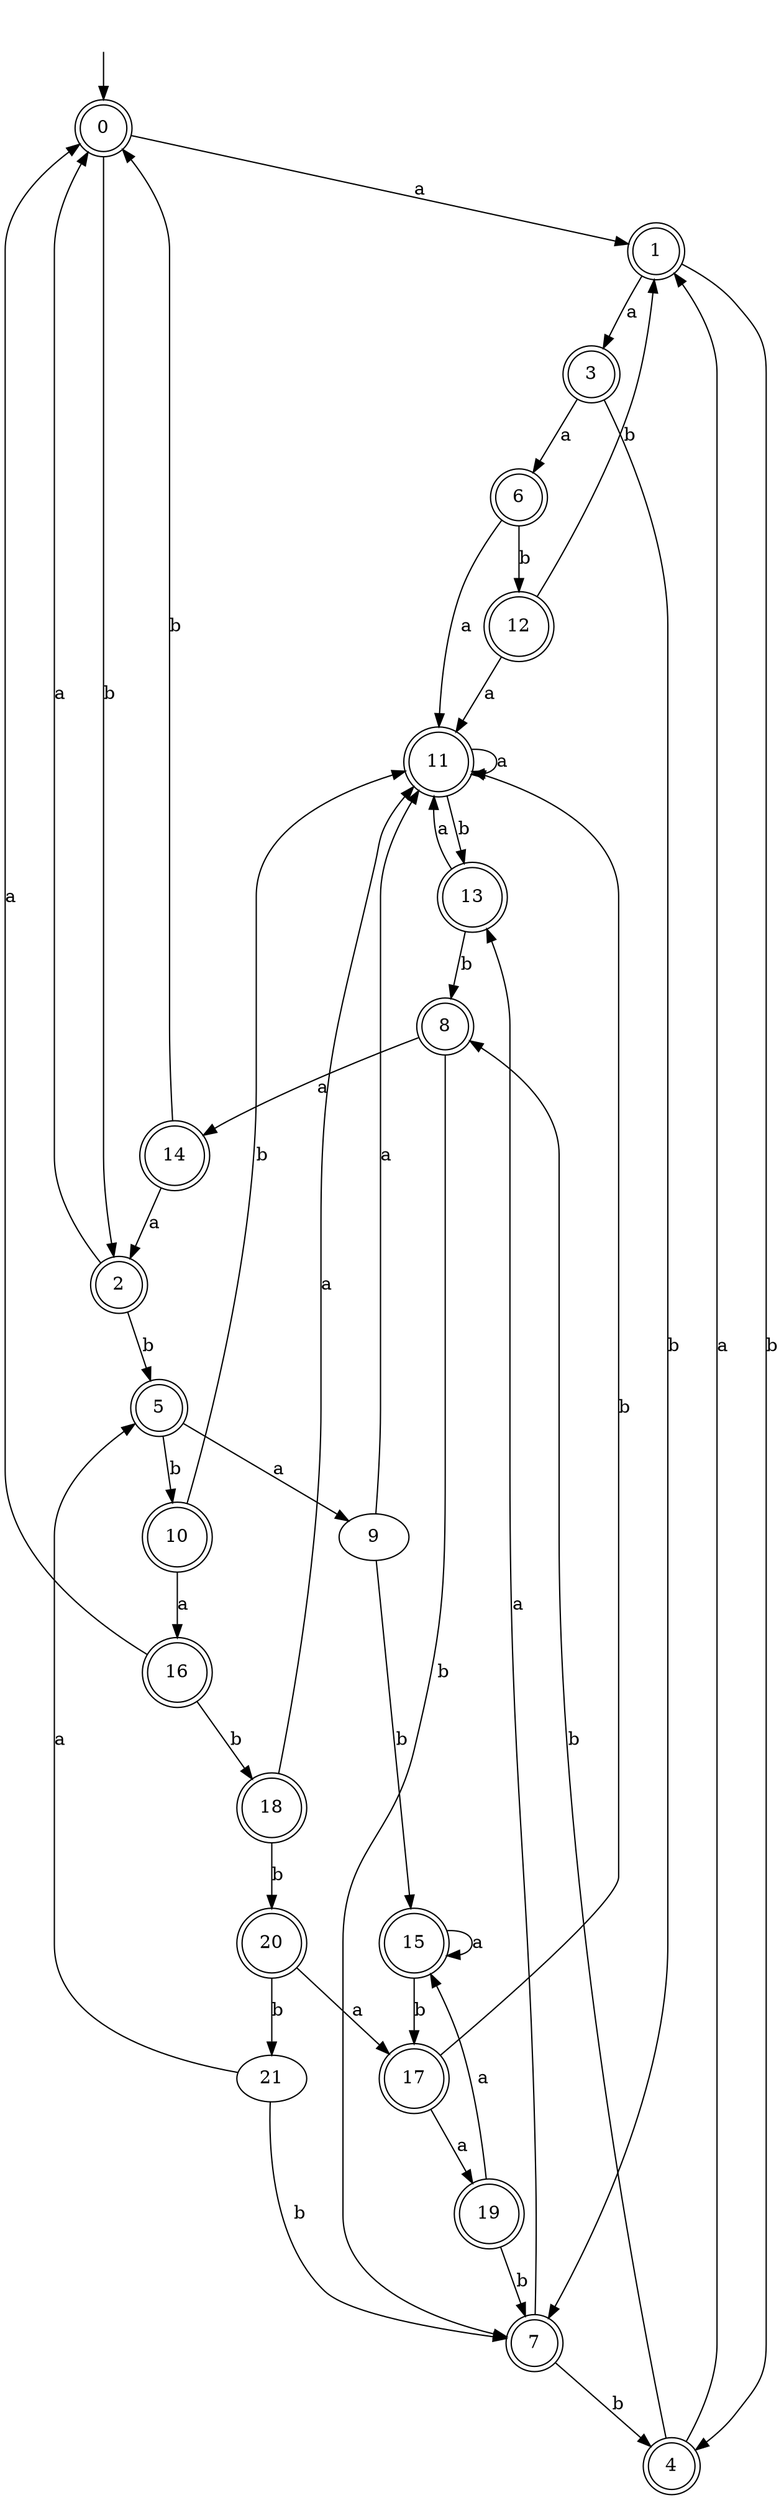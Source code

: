 digraph RandomDFA {
  __start0 [label="", shape=none];
  __start0 -> 0 [label=""];
  0 [shape=circle] [shape=doublecircle]
  0 -> 1 [label="a"]
  0 -> 2 [label="b"]
  1 [shape=doublecircle]
  1 -> 3 [label="a"]
  1 -> 4 [label="b"]
  2 [shape=doublecircle]
  2 -> 0 [label="a"]
  2 -> 5 [label="b"]
  3 [shape=doublecircle]
  3 -> 6 [label="a"]
  3 -> 7 [label="b"]
  4 [shape=doublecircle]
  4 -> 1 [label="a"]
  4 -> 8 [label="b"]
  5 [shape=doublecircle]
  5 -> 9 [label="a"]
  5 -> 10 [label="b"]
  6 [shape=doublecircle]
  6 -> 11 [label="a"]
  6 -> 12 [label="b"]
  7 [shape=doublecircle]
  7 -> 13 [label="a"]
  7 -> 4 [label="b"]
  8 [shape=doublecircle]
  8 -> 14 [label="a"]
  8 -> 7 [label="b"]
  9
  9 -> 11 [label="a"]
  9 -> 15 [label="b"]
  10 [shape=doublecircle]
  10 -> 16 [label="a"]
  10 -> 11 [label="b"]
  11 [shape=doublecircle]
  11 -> 11 [label="a"]
  11 -> 13 [label="b"]
  12 [shape=doublecircle]
  12 -> 11 [label="a"]
  12 -> 1 [label="b"]
  13 [shape=doublecircle]
  13 -> 11 [label="a"]
  13 -> 8 [label="b"]
  14 [shape=doublecircle]
  14 -> 2 [label="a"]
  14 -> 0 [label="b"]
  15 [shape=doublecircle]
  15 -> 15 [label="a"]
  15 -> 17 [label="b"]
  16 [shape=doublecircle]
  16 -> 0 [label="a"]
  16 -> 18 [label="b"]
  17 [shape=doublecircle]
  17 -> 19 [label="a"]
  17 -> 11 [label="b"]
  18 [shape=doublecircle]
  18 -> 11 [label="a"]
  18 -> 20 [label="b"]
  19 [shape=doublecircle]
  19 -> 15 [label="a"]
  19 -> 7 [label="b"]
  20 [shape=doublecircle]
  20 -> 17 [label="a"]
  20 -> 21 [label="b"]
  21
  21 -> 5 [label="a"]
  21 -> 7 [label="b"]
}
